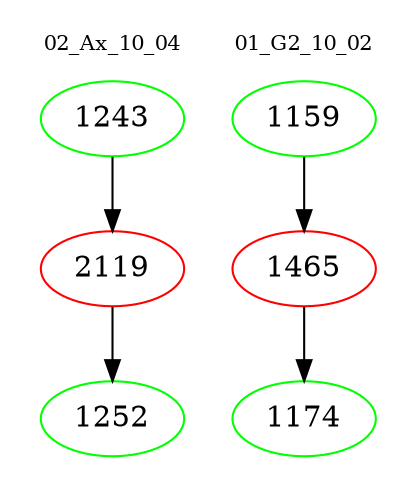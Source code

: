 digraph{
subgraph cluster_0 {
color = white
label = "02_Ax_10_04";
fontsize=10;
T0_1243 [label="1243", color="green"]
T0_1243 -> T0_2119 [color="black"]
T0_2119 [label="2119", color="red"]
T0_2119 -> T0_1252 [color="black"]
T0_1252 [label="1252", color="green"]
}
subgraph cluster_1 {
color = white
label = "01_G2_10_02";
fontsize=10;
T1_1159 [label="1159", color="green"]
T1_1159 -> T1_1465 [color="black"]
T1_1465 [label="1465", color="red"]
T1_1465 -> T1_1174 [color="black"]
T1_1174 [label="1174", color="green"]
}
}
